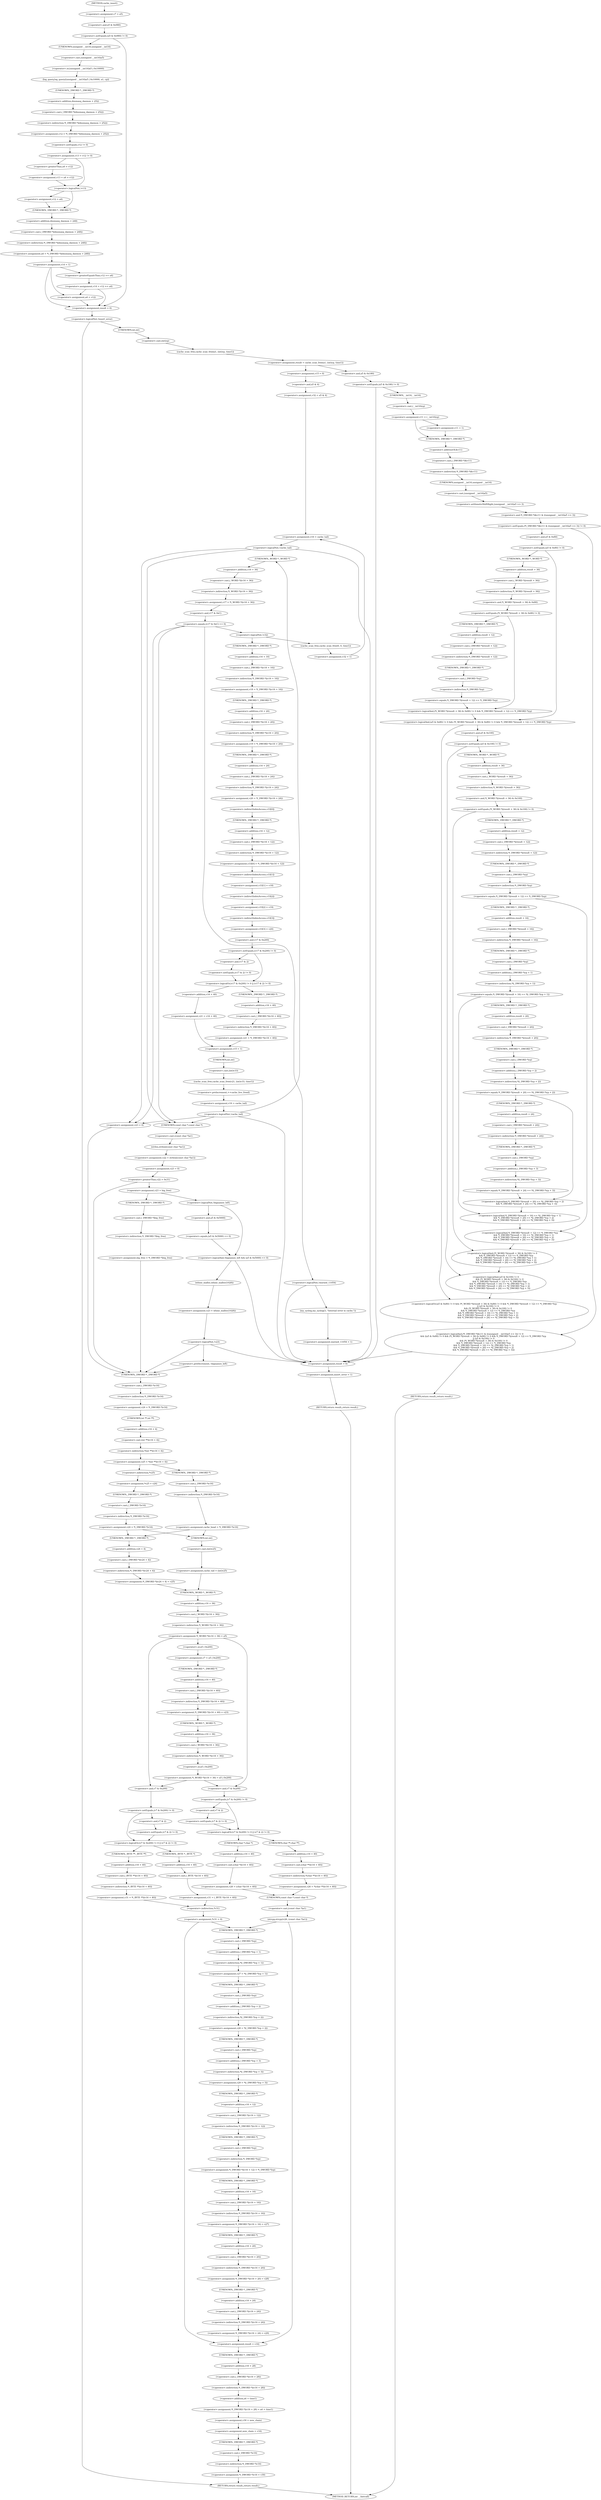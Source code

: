 digraph cache_insert {  
"1000158" [label = "(<operator>.assignment,v7 = a5)" ]
"1000162" [label = "(<operator>.notEquals,(a5 & 0x980) != 0)" ]
"1000163" [label = "(<operator>.and,a5 & 0x980)" ]
"1000168" [label = "(log_query,log_query((unsigned __int16)a5 | 0x10000, a1, cp))" ]
"1000169" [label = "(<operator>.or,(unsigned __int16)a5 | 0x10000)" ]
"1000170" [label = "(<operator>.cast,(unsigned __int16)a5)" ]
"1000171" [label = "(UNKNOWN,unsigned __int16,unsigned __int16)" ]
"1000176" [label = "(<operator>.assignment,v12 = *(_DWORD *)(dnsmasq_daemon + 252))" ]
"1000178" [label = "(<operator>.indirection,*(_DWORD *)(dnsmasq_daemon + 252))" ]
"1000179" [label = "(<operator>.cast,(_DWORD *)(dnsmasq_daemon + 252))" ]
"1000180" [label = "(UNKNOWN,_DWORD *,_DWORD *)" ]
"1000181" [label = "(<operator>.addition,dnsmasq_daemon + 252)" ]
"1000184" [label = "(<operator>.assignment,v13 = v12 != 0)" ]
"1000186" [label = "(<operator>.notEquals,v12 != 0)" ]
"1000191" [label = "(<operator>.assignment,v13 = a4 > v12)" ]
"1000193" [label = "(<operator>.greaterThan,a4 > v12)" ]
"1000197" [label = "(<operator>.logicalNot,!v13)" ]
"1000199" [label = "(<operator>.assignment,v12 = a4)" ]
"1000202" [label = "(<operator>.assignment,a4 = *(_DWORD *)(dnsmasq_daemon + 248))" ]
"1000204" [label = "(<operator>.indirection,*(_DWORD *)(dnsmasq_daemon + 248))" ]
"1000205" [label = "(<operator>.cast,(_DWORD *)(dnsmasq_daemon + 248))" ]
"1000206" [label = "(UNKNOWN,_DWORD *,_DWORD *)" ]
"1000207" [label = "(<operator>.addition,dnsmasq_daemon + 248)" ]
"1000210" [label = "(<operator>.assignment,v14 = 1)" ]
"1000215" [label = "(<operator>.assignment,v14 = v12 >= a4)" ]
"1000217" [label = "(<operator>.greaterEqualsThan,v12 >= a4)" ]
"1000222" [label = "(<operator>.assignment,a4 = v12)" ]
"1000225" [label = "(<operator>.assignment,result = 0)" ]
"1000229" [label = "(<operator>.logicalNot,!insert_error)" ]
"1000232" [label = "(<operator>.assignment,result = cache_scan_free(a1, (int)cp, time1))" ]
"1000234" [label = "(cache_scan_free,cache_scan_free(a1, (int)cp, time1))" ]
"1000236" [label = "(<operator>.cast,(int)cp)" ]
"1000237" [label = "(UNKNOWN,int,int)" ]
"1000244" [label = "(<operator>.notEquals,(a5 & 0x180) != 0)" ]
"1000245" [label = "(<operator>.and,a5 & 0x180)" ]
"1000250" [label = "(<operator>.assignment,v11 = (__int16)cp)" ]
"1000252" [label = "(<operator>.cast,(__int16)cp)" ]
"1000253" [label = "(UNKNOWN,__int16,__int16)" ]
"1000257" [label = "(<operator>.assignment,v11 = 1)" ]
"1000261" [label = "(<operator>.logicalAnd,(*(_DWORD *)&v11 & ((unsigned __int16)a5 >> 3)) != 0\n          && ((a5 & 0x80) != 0 && (*(_WORD *)(result + 36) & 0x80) != 0 && *(_DWORD *)(result + 12) == *(_DWORD *)cp\n           || (a5 & 0x100) != 0\n           && (*(_WORD *)(result + 36) & 0x100) != 0\n           && *(_DWORD *)(result + 12) == *(_DWORD *)cp\n           && *(_DWORD *)(result + 16) == *((_DWORD *)cp + 1)\n           && *(_DWORD *)(result + 20) == *((_DWORD *)cp + 2)\n           && *(_DWORD *)(result + 24) == *((_DWORD *)cp + 3)))" ]
"1000262" [label = "(<operator>.notEquals,(*(_DWORD *)&v11 & ((unsigned __int16)a5 >> 3)) != 0)" ]
"1000263" [label = "(<operator>.and,*(_DWORD *)&v11 & ((unsigned __int16)a5 >> 3))" ]
"1000264" [label = "(<operator>.indirection,*(_DWORD *)&v11)" ]
"1000265" [label = "(<operator>.cast,(_DWORD *)&v11)" ]
"1000266" [label = "(UNKNOWN,_DWORD *,_DWORD *)" ]
"1000267" [label = "(<operator>.addressOf,&v11)" ]
"1000269" [label = "(<operator>.arithmeticShiftRight,(unsigned __int16)a5 >> 3)" ]
"1000270" [label = "(<operator>.cast,(unsigned __int16)a5)" ]
"1000271" [label = "(UNKNOWN,unsigned __int16,unsigned __int16)" ]
"1000275" [label = "(<operator>.logicalOr,(a5 & 0x80) != 0 && (*(_WORD *)(result + 36) & 0x80) != 0 && *(_DWORD *)(result + 12) == *(_DWORD *)cp\n           || (a5 & 0x100) != 0\n           && (*(_WORD *)(result + 36) & 0x100) != 0\n           && *(_DWORD *)(result + 12) == *(_DWORD *)cp\n           && *(_DWORD *)(result + 16) == *((_DWORD *)cp + 1)\n           && *(_DWORD *)(result + 20) == *((_DWORD *)cp + 2)\n           && *(_DWORD *)(result + 24) == *((_DWORD *)cp + 3))" ]
"1000276" [label = "(<operator>.logicalAnd,(a5 & 0x80) != 0 && (*(_WORD *)(result + 36) & 0x80) != 0 && *(_DWORD *)(result + 12) == *(_DWORD *)cp)" ]
"1000277" [label = "(<operator>.notEquals,(a5 & 0x80) != 0)" ]
"1000278" [label = "(<operator>.and,a5 & 0x80)" ]
"1000282" [label = "(<operator>.logicalAnd,(*(_WORD *)(result + 36) & 0x80) != 0 && *(_DWORD *)(result + 12) == *(_DWORD *)cp)" ]
"1000283" [label = "(<operator>.notEquals,(*(_WORD *)(result + 36) & 0x80) != 0)" ]
"1000284" [label = "(<operator>.and,*(_WORD *)(result + 36) & 0x80)" ]
"1000285" [label = "(<operator>.indirection,*(_WORD *)(result + 36))" ]
"1000286" [label = "(<operator>.cast,(_WORD *)(result + 36))" ]
"1000287" [label = "(UNKNOWN,_WORD *,_WORD *)" ]
"1000288" [label = "(<operator>.addition,result + 36)" ]
"1000293" [label = "(<operator>.equals,*(_DWORD *)(result + 12) == *(_DWORD *)cp)" ]
"1000294" [label = "(<operator>.indirection,*(_DWORD *)(result + 12))" ]
"1000295" [label = "(<operator>.cast,(_DWORD *)(result + 12))" ]
"1000296" [label = "(UNKNOWN,_DWORD *,_DWORD *)" ]
"1000297" [label = "(<operator>.addition,result + 12)" ]
"1000300" [label = "(<operator>.indirection,*(_DWORD *)cp)" ]
"1000301" [label = "(<operator>.cast,(_DWORD *)cp)" ]
"1000302" [label = "(UNKNOWN,_DWORD *,_DWORD *)" ]
"1000304" [label = "(<operator>.logicalAnd,(a5 & 0x100) != 0\n           && (*(_WORD *)(result + 36) & 0x100) != 0\n           && *(_DWORD *)(result + 12) == *(_DWORD *)cp\n           && *(_DWORD *)(result + 16) == *((_DWORD *)cp + 1)\n           && *(_DWORD *)(result + 20) == *((_DWORD *)cp + 2)\n           && *(_DWORD *)(result + 24) == *((_DWORD *)cp + 3))" ]
"1000305" [label = "(<operator>.notEquals,(a5 & 0x100) != 0)" ]
"1000306" [label = "(<operator>.and,a5 & 0x100)" ]
"1000310" [label = "(<operator>.logicalAnd,(*(_WORD *)(result + 36) & 0x100) != 0\n           && *(_DWORD *)(result + 12) == *(_DWORD *)cp\n           && *(_DWORD *)(result + 16) == *((_DWORD *)cp + 1)\n           && *(_DWORD *)(result + 20) == *((_DWORD *)cp + 2)\n           && *(_DWORD *)(result + 24) == *((_DWORD *)cp + 3))" ]
"1000311" [label = "(<operator>.notEquals,(*(_WORD *)(result + 36) & 0x100) != 0)" ]
"1000312" [label = "(<operator>.and,*(_WORD *)(result + 36) & 0x100)" ]
"1000313" [label = "(<operator>.indirection,*(_WORD *)(result + 36))" ]
"1000314" [label = "(<operator>.cast,(_WORD *)(result + 36))" ]
"1000315" [label = "(UNKNOWN,_WORD *,_WORD *)" ]
"1000316" [label = "(<operator>.addition,result + 36)" ]
"1000321" [label = "(<operator>.logicalAnd,*(_DWORD *)(result + 12) == *(_DWORD *)cp\n           && *(_DWORD *)(result + 16) == *((_DWORD *)cp + 1)\n           && *(_DWORD *)(result + 20) == *((_DWORD *)cp + 2)\n           && *(_DWORD *)(result + 24) == *((_DWORD *)cp + 3))" ]
"1000322" [label = "(<operator>.equals,*(_DWORD *)(result + 12) == *(_DWORD *)cp)" ]
"1000323" [label = "(<operator>.indirection,*(_DWORD *)(result + 12))" ]
"1000324" [label = "(<operator>.cast,(_DWORD *)(result + 12))" ]
"1000325" [label = "(UNKNOWN,_DWORD *,_DWORD *)" ]
"1000326" [label = "(<operator>.addition,result + 12)" ]
"1000329" [label = "(<operator>.indirection,*(_DWORD *)cp)" ]
"1000330" [label = "(<operator>.cast,(_DWORD *)cp)" ]
"1000331" [label = "(UNKNOWN,_DWORD *,_DWORD *)" ]
"1000333" [label = "(<operator>.logicalAnd,*(_DWORD *)(result + 16) == *((_DWORD *)cp + 1)\n           && *(_DWORD *)(result + 20) == *((_DWORD *)cp + 2)\n           && *(_DWORD *)(result + 24) == *((_DWORD *)cp + 3))" ]
"1000334" [label = "(<operator>.equals,*(_DWORD *)(result + 16) == *((_DWORD *)cp + 1))" ]
"1000335" [label = "(<operator>.indirection,*(_DWORD *)(result + 16))" ]
"1000336" [label = "(<operator>.cast,(_DWORD *)(result + 16))" ]
"1000337" [label = "(UNKNOWN,_DWORD *,_DWORD *)" ]
"1000338" [label = "(<operator>.addition,result + 16)" ]
"1000341" [label = "(<operator>.indirection,*((_DWORD *)cp + 1))" ]
"1000342" [label = "(<operator>.addition,(_DWORD *)cp + 1)" ]
"1000343" [label = "(<operator>.cast,(_DWORD *)cp)" ]
"1000344" [label = "(UNKNOWN,_DWORD *,_DWORD *)" ]
"1000347" [label = "(<operator>.logicalAnd,*(_DWORD *)(result + 20) == *((_DWORD *)cp + 2)\n           && *(_DWORD *)(result + 24) == *((_DWORD *)cp + 3))" ]
"1000348" [label = "(<operator>.equals,*(_DWORD *)(result + 20) == *((_DWORD *)cp + 2))" ]
"1000349" [label = "(<operator>.indirection,*(_DWORD *)(result + 20))" ]
"1000350" [label = "(<operator>.cast,(_DWORD *)(result + 20))" ]
"1000351" [label = "(UNKNOWN,_DWORD *,_DWORD *)" ]
"1000352" [label = "(<operator>.addition,result + 20)" ]
"1000355" [label = "(<operator>.indirection,*((_DWORD *)cp + 2))" ]
"1000356" [label = "(<operator>.addition,(_DWORD *)cp + 2)" ]
"1000357" [label = "(<operator>.cast,(_DWORD *)cp)" ]
"1000358" [label = "(UNKNOWN,_DWORD *,_DWORD *)" ]
"1000361" [label = "(<operator>.equals,*(_DWORD *)(result + 24) == *((_DWORD *)cp + 3))" ]
"1000362" [label = "(<operator>.indirection,*(_DWORD *)(result + 24))" ]
"1000363" [label = "(<operator>.cast,(_DWORD *)(result + 24))" ]
"1000364" [label = "(UNKNOWN,_DWORD *,_DWORD *)" ]
"1000365" [label = "(<operator>.addition,result + 24)" ]
"1000368" [label = "(<operator>.indirection,*((_DWORD *)cp + 3))" ]
"1000369" [label = "(<operator>.addition,(_DWORD *)cp + 3)" ]
"1000370" [label = "(<operator>.cast,(_DWORD *)cp)" ]
"1000371" [label = "(UNKNOWN,_DWORD *,_DWORD *)" ]
"1000375" [label = "(RETURN,return result;,return result;)" ]
"1000378" [label = "(<operator>.assignment,result = 0)" ]
"1000381" [label = "(<operator>.assignment,insert_error = 1)" ]
"1000384" [label = "(RETURN,return result;,return result;)" ]
"1000386" [label = "(<operator>.assignment,v15 = 0)" ]
"1000389" [label = "(<operator>.assignment,v32 = a5 & 4)" ]
"1000391" [label = "(<operator>.and,a5 & 4)" ]
"1000395" [label = "(<operator>.assignment,v16 = cache_tail)" ]
"1000399" [label = "(<operator>.logicalNot,!cache_tail)" ]
"1000405" [label = "(<operator>.assignment,v17 = *(_WORD *)(v16 + 36))" ]
"1000407" [label = "(<operator>.indirection,*(_WORD *)(v16 + 36))" ]
"1000408" [label = "(<operator>.cast,(_WORD *)(v16 + 36))" ]
"1000409" [label = "(UNKNOWN,_WORD *,_WORD *)" ]
"1000410" [label = "(<operator>.addition,v16 + 36)" ]
"1000414" [label = "(<operator>.equals,(v17 & 0xC) == 0)" ]
"1000415" [label = "(<operator>.and,v17 & 0xC)" ]
"1000424" [label = "(<operator>.logicalNot,!warned_11054)" ]
"1000427" [label = "(my_syslog,my_syslog(3, \"Internal error in cache.\"))" ]
"1000430" [label = "(<operator>.assignment,warned_11054 = 1)" ]
"1000435" [label = "(<operator>.logicalNot,!v32)" ]
"1000438" [label = "(cache_scan_free,cache_scan_free(0, 0, time1))" ]
"1000442" [label = "(<operator>.assignment,v32 = 1)" ]
"1000446" [label = "(<operator>.assignment,v18 = *(_DWORD *)(v16 + 16))" ]
"1000448" [label = "(<operator>.indirection,*(_DWORD *)(v16 + 16))" ]
"1000449" [label = "(<operator>.cast,(_DWORD *)(v16 + 16))" ]
"1000450" [label = "(UNKNOWN,_DWORD *,_DWORD *)" ]
"1000451" [label = "(<operator>.addition,v16 + 16)" ]
"1000454" [label = "(<operator>.assignment,v19 = *(_DWORD *)(v16 + 20))" ]
"1000456" [label = "(<operator>.indirection,*(_DWORD *)(v16 + 20))" ]
"1000457" [label = "(<operator>.cast,(_DWORD *)(v16 + 20))" ]
"1000458" [label = "(UNKNOWN,_DWORD *,_DWORD *)" ]
"1000459" [label = "(<operator>.addition,v16 + 20)" ]
"1000462" [label = "(<operator>.assignment,v20 = *(_DWORD *)(v16 + 24))" ]
"1000464" [label = "(<operator>.indirection,*(_DWORD *)(v16 + 24))" ]
"1000465" [label = "(<operator>.cast,(_DWORD *)(v16 + 24))" ]
"1000466" [label = "(UNKNOWN,_DWORD *,_DWORD *)" ]
"1000467" [label = "(<operator>.addition,v16 + 24)" ]
"1000470" [label = "(<operator>.assignment,v33[0] = *(_DWORD *)(v16 + 12))" ]
"1000471" [label = "(<operator>.indirectIndexAccess,v33[0])" ]
"1000474" [label = "(<operator>.indirection,*(_DWORD *)(v16 + 12))" ]
"1000475" [label = "(<operator>.cast,(_DWORD *)(v16 + 12))" ]
"1000476" [label = "(UNKNOWN,_DWORD *,_DWORD *)" ]
"1000477" [label = "(<operator>.addition,v16 + 12)" ]
"1000480" [label = "(<operator>.assignment,v33[1] = v18)" ]
"1000481" [label = "(<operator>.indirectIndexAccess,v33[1])" ]
"1000485" [label = "(<operator>.assignment,v33[2] = v19)" ]
"1000486" [label = "(<operator>.indirectIndexAccess,v33[2])" ]
"1000490" [label = "(<operator>.assignment,v33[3] = v20)" ]
"1000491" [label = "(<operator>.indirectIndexAccess,v33[3])" ]
"1000496" [label = "(<operator>.logicalOr,(v17 & 0x200) != 0 || (v17 & 2) != 0)" ]
"1000497" [label = "(<operator>.notEquals,(v17 & 0x200) != 0)" ]
"1000498" [label = "(<operator>.and,v17 & 0x200)" ]
"1000502" [label = "(<operator>.notEquals,(v17 & 2) != 0)" ]
"1000503" [label = "(<operator>.and,v17 & 2)" ]
"1000507" [label = "(<operator>.assignment,v21 = *(_DWORD *)(v16 + 40))" ]
"1000509" [label = "(<operator>.indirection,*(_DWORD *)(v16 + 40))" ]
"1000510" [label = "(<operator>.cast,(_DWORD *)(v16 + 40))" ]
"1000511" [label = "(UNKNOWN,_DWORD *,_DWORD *)" ]
"1000512" [label = "(<operator>.addition,v16 + 40)" ]
"1000516" [label = "(<operator>.assignment,v21 = v16 + 40)" ]
"1000518" [label = "(<operator>.addition,v16 + 40)" ]
"1000521" [label = "(<operator>.assignment,v15 = 1)" ]
"1000524" [label = "(cache_scan_free,cache_scan_free(v21, (int)v33, time1))" ]
"1000526" [label = "(<operator>.cast,(int)v33)" ]
"1000527" [label = "(UNKNOWN,int,int)" ]
"1000530" [label = "(<operator>.preIncrement,++cache_live_freed)" ]
"1000532" [label = "(<operator>.assignment,v16 = cache_tail)" ]
"1000536" [label = "(<operator>.logicalNot,!cache_tail)" ]
"1000542" [label = "(<operator>.assignment,v22 = strlen((const char *)a1))" ]
"1000544" [label = "(strlen,strlen((const char *)a1))" ]
"1000545" [label = "(<operator>.cast,(const char *)a1)" ]
"1000546" [label = "(UNKNOWN,const char *,const char *)" ]
"1000548" [label = "(<operator>.assignment,v23 = 0)" ]
"1000552" [label = "(<operator>.greaterThan,v22 > 0x31)" ]
"1000556" [label = "(<operator>.assignment,v23 = big_free)" ]
"1000562" [label = "(<operator>.assignment,big_free = *(_DWORD *)big_free)" ]
"1000564" [label = "(<operator>.indirection,*(_DWORD *)big_free)" ]
"1000565" [label = "(<operator>.cast,(_DWORD *)big_free)" ]
"1000566" [label = "(UNKNOWN,_DWORD *,_DWORD *)" ]
"1000571" [label = "(<operator>.logicalAnd,!bignames_left && (a5 & 0x5000) == 0)" ]
"1000572" [label = "(<operator>.logicalNot,!bignames_left)" ]
"1000574" [label = "(<operator>.equals,(a5 & 0x5000) == 0)" ]
"1000575" [label = "(<operator>.and,a5 & 0x5000)" ]
"1000580" [label = "(<operator>.assignment,v23 = whine_malloc(1028))" ]
"1000582" [label = "(whine_malloc,whine_malloc(1028))" ]
"1000585" [label = "(<operator>.logicalNot,!v23)" ]
"1000590" [label = "(<operator>.preDecrement,--bignames_left)" ]
"1000594" [label = "(<operator>.assignment,v23 = 0)" ]
"1000597" [label = "(<operator>.assignment,v24 = *(_DWORD *)v16)" ]
"1000599" [label = "(<operator>.indirection,*(_DWORD *)v16)" ]
"1000600" [label = "(<operator>.cast,(_DWORD *)v16)" ]
"1000601" [label = "(UNKNOWN,_DWORD *,_DWORD *)" ]
"1000603" [label = "(<operator>.assignment,v25 = *(int **)(v16 + 4))" ]
"1000605" [label = "(<operator>.indirection,*(int **)(v16 + 4))" ]
"1000606" [label = "(<operator>.cast,(int **)(v16 + 4))" ]
"1000607" [label = "(UNKNOWN,int **,int **)" ]
"1000608" [label = "(<operator>.addition,v16 + 4)" ]
"1000614" [label = "(<operator>.assignment,*v25 = v24)" ]
"1000615" [label = "(<operator>.indirection,*v25)" ]
"1000618" [label = "(<operator>.assignment,v24 = *(_DWORD *)v16)" ]
"1000620" [label = "(<operator>.indirection,*(_DWORD *)v16)" ]
"1000621" [label = "(<operator>.cast,(_DWORD *)v16)" ]
"1000622" [label = "(UNKNOWN,_DWORD *,_DWORD *)" ]
"1000626" [label = "(<operator>.assignment,cache_head = *(_DWORD *)v16)" ]
"1000628" [label = "(<operator>.indirection,*(_DWORD *)v16)" ]
"1000629" [label = "(<operator>.cast,(_DWORD *)v16)" ]
"1000630" [label = "(UNKNOWN,_DWORD *,_DWORD *)" ]
"1000634" [label = "(<operator>.assignment,*(_DWORD *)(v24 + 4) = v25)" ]
"1000635" [label = "(<operator>.indirection,*(_DWORD *)(v24 + 4))" ]
"1000636" [label = "(<operator>.cast,(_DWORD *)(v24 + 4))" ]
"1000637" [label = "(UNKNOWN,_DWORD *,_DWORD *)" ]
"1000638" [label = "(<operator>.addition,v24 + 4)" ]
"1000643" [label = "(<operator>.assignment,cache_tail = (int)v25)" ]
"1000645" [label = "(<operator>.cast,(int)v25)" ]
"1000646" [label = "(UNKNOWN,int,int)" ]
"1000648" [label = "(<operator>.assignment,*(_WORD *)(v16 + 36) = a5)" ]
"1000649" [label = "(<operator>.indirection,*(_WORD *)(v16 + 36))" ]
"1000650" [label = "(<operator>.cast,(_WORD *)(v16 + 36))" ]
"1000651" [label = "(UNKNOWN,_WORD *,_WORD *)" ]
"1000652" [label = "(<operator>.addition,v16 + 36)" ]
"1000659" [label = "(<operator>.assignment,v7 = a5 | 0x200)" ]
"1000661" [label = "(<operator>.or,a5 | 0x200)" ]
"1000664" [label = "(<operator>.assignment,*(_DWORD *)(v16 + 40) = v23)" ]
"1000665" [label = "(<operator>.indirection,*(_DWORD *)(v16 + 40))" ]
"1000666" [label = "(<operator>.cast,(_DWORD *)(v16 + 40))" ]
"1000667" [label = "(UNKNOWN,_DWORD *,_DWORD *)" ]
"1000668" [label = "(<operator>.addition,v16 + 40)" ]
"1000672" [label = "(<operator>.assignment,*(_WORD *)(v16 + 36) = a5 | 0x200)" ]
"1000673" [label = "(<operator>.indirection,*(_WORD *)(v16 + 36))" ]
"1000674" [label = "(<operator>.cast,(_WORD *)(v16 + 36))" ]
"1000675" [label = "(UNKNOWN,_WORD *,_WORD *)" ]
"1000676" [label = "(<operator>.addition,v16 + 36)" ]
"1000679" [label = "(<operator>.or,a5 | 0x200)" ]
"1000686" [label = "(<operator>.logicalOr,(v7 & 0x200) != 0 || (v7 & 2) != 0)" ]
"1000687" [label = "(<operator>.notEquals,(v7 & 0x200) != 0)" ]
"1000688" [label = "(<operator>.and,v7 & 0x200)" ]
"1000692" [label = "(<operator>.notEquals,(v7 & 2) != 0)" ]
"1000693" [label = "(<operator>.and,v7 & 2)" ]
"1000697" [label = "(<operator>.assignment,v26 = *(char **)(v16 + 40))" ]
"1000699" [label = "(<operator>.indirection,*(char **)(v16 + 40))" ]
"1000700" [label = "(<operator>.cast,(char **)(v16 + 40))" ]
"1000701" [label = "(UNKNOWN,char **,char **)" ]
"1000702" [label = "(<operator>.addition,v16 + 40)" ]
"1000706" [label = "(<operator>.assignment,v26 = (char *)(v16 + 40))" ]
"1000708" [label = "(<operator>.cast,(char *)(v16 + 40))" ]
"1000709" [label = "(UNKNOWN,char *,char *)" ]
"1000710" [label = "(<operator>.addition,v16 + 40)" ]
"1000713" [label = "(strcpy,strcpy(v26, (const char *)a1))" ]
"1000715" [label = "(<operator>.cast,(const char *)a1)" ]
"1000716" [label = "(UNKNOWN,const char *,const char *)" ]
"1000721" [label = "(<operator>.logicalOr,(v7 & 0x200) != 0 || (v7 & 2) != 0)" ]
"1000722" [label = "(<operator>.notEquals,(v7 & 0x200) != 0)" ]
"1000723" [label = "(<operator>.and,v7 & 0x200)" ]
"1000727" [label = "(<operator>.notEquals,(v7 & 2) != 0)" ]
"1000728" [label = "(<operator>.and,v7 & 2)" ]
"1000732" [label = "(<operator>.assignment,v31 = *(_BYTE **)(v16 + 40))" ]
"1000734" [label = "(<operator>.indirection,*(_BYTE **)(v16 + 40))" ]
"1000735" [label = "(<operator>.cast,(_BYTE **)(v16 + 40))" ]
"1000736" [label = "(UNKNOWN,_BYTE **,_BYTE **)" ]
"1000737" [label = "(<operator>.addition,v16 + 40)" ]
"1000741" [label = "(<operator>.assignment,v31 = (_BYTE *)(v16 + 40))" ]
"1000743" [label = "(<operator>.cast,(_BYTE *)(v16 + 40))" ]
"1000744" [label = "(UNKNOWN,_BYTE *,_BYTE *)" ]
"1000745" [label = "(<operator>.addition,v16 + 40)" ]
"1000748" [label = "(<operator>.assignment,*v31 = 0)" ]
"1000749" [label = "(<operator>.indirection,*v31)" ]
"1000755" [label = "(<operator>.assignment,v27 = *((_DWORD *)cp + 1))" ]
"1000757" [label = "(<operator>.indirection,*((_DWORD *)cp + 1))" ]
"1000758" [label = "(<operator>.addition,(_DWORD *)cp + 1)" ]
"1000759" [label = "(<operator>.cast,(_DWORD *)cp)" ]
"1000760" [label = "(UNKNOWN,_DWORD *,_DWORD *)" ]
"1000763" [label = "(<operator>.assignment,v28 = *((_DWORD *)cp + 2))" ]
"1000765" [label = "(<operator>.indirection,*((_DWORD *)cp + 2))" ]
"1000766" [label = "(<operator>.addition,(_DWORD *)cp + 2)" ]
"1000767" [label = "(<operator>.cast,(_DWORD *)cp)" ]
"1000768" [label = "(UNKNOWN,_DWORD *,_DWORD *)" ]
"1000771" [label = "(<operator>.assignment,v29 = *((_DWORD *)cp + 3))" ]
"1000773" [label = "(<operator>.indirection,*((_DWORD *)cp + 3))" ]
"1000774" [label = "(<operator>.addition,(_DWORD *)cp + 3)" ]
"1000775" [label = "(<operator>.cast,(_DWORD *)cp)" ]
"1000776" [label = "(UNKNOWN,_DWORD *,_DWORD *)" ]
"1000779" [label = "(<operator>.assignment,*(_DWORD *)(v16 + 12) = *(_DWORD *)cp)" ]
"1000780" [label = "(<operator>.indirection,*(_DWORD *)(v16 + 12))" ]
"1000781" [label = "(<operator>.cast,(_DWORD *)(v16 + 12))" ]
"1000782" [label = "(UNKNOWN,_DWORD *,_DWORD *)" ]
"1000783" [label = "(<operator>.addition,v16 + 12)" ]
"1000786" [label = "(<operator>.indirection,*(_DWORD *)cp)" ]
"1000787" [label = "(<operator>.cast,(_DWORD *)cp)" ]
"1000788" [label = "(UNKNOWN,_DWORD *,_DWORD *)" ]
"1000790" [label = "(<operator>.assignment,*(_DWORD *)(v16 + 16) = v27)" ]
"1000791" [label = "(<operator>.indirection,*(_DWORD *)(v16 + 16))" ]
"1000792" [label = "(<operator>.cast,(_DWORD *)(v16 + 16))" ]
"1000793" [label = "(UNKNOWN,_DWORD *,_DWORD *)" ]
"1000794" [label = "(<operator>.addition,v16 + 16)" ]
"1000798" [label = "(<operator>.assignment,*(_DWORD *)(v16 + 20) = v28)" ]
"1000799" [label = "(<operator>.indirection,*(_DWORD *)(v16 + 20))" ]
"1000800" [label = "(<operator>.cast,(_DWORD *)(v16 + 20))" ]
"1000801" [label = "(UNKNOWN,_DWORD *,_DWORD *)" ]
"1000802" [label = "(<operator>.addition,v16 + 20)" ]
"1000806" [label = "(<operator>.assignment,*(_DWORD *)(v16 + 24) = v29)" ]
"1000807" [label = "(<operator>.indirection,*(_DWORD *)(v16 + 24))" ]
"1000808" [label = "(<operator>.cast,(_DWORD *)(v16 + 24))" ]
"1000809" [label = "(UNKNOWN,_DWORD *,_DWORD *)" ]
"1000810" [label = "(<operator>.addition,v16 + 24)" ]
"1000814" [label = "(<operator>.assignment,result = v16)" ]
"1000817" [label = "(<operator>.assignment,*(_DWORD *)(v16 + 28) = a4 + time1)" ]
"1000818" [label = "(<operator>.indirection,*(_DWORD *)(v16 + 28))" ]
"1000819" [label = "(<operator>.cast,(_DWORD *)(v16 + 28))" ]
"1000820" [label = "(UNKNOWN,_DWORD *,_DWORD *)" ]
"1000821" [label = "(<operator>.addition,v16 + 28)" ]
"1000824" [label = "(<operator>.addition,a4 + time1)" ]
"1000827" [label = "(<operator>.assignment,v30 = new_chain)" ]
"1000830" [label = "(<operator>.assignment,new_chain = v16)" ]
"1000833" [label = "(<operator>.assignment,*(_DWORD *)v16 = v30)" ]
"1000834" [label = "(<operator>.indirection,*(_DWORD *)v16)" ]
"1000835" [label = "(<operator>.cast,(_DWORD *)v16)" ]
"1000836" [label = "(UNKNOWN,_DWORD *,_DWORD *)" ]
"1000839" [label = "(RETURN,return result;,return result;)" ]
"1000126" [label = "(METHOD,cache_insert)" ]
"1000841" [label = "(METHOD_RETURN,int __fastcall)" ]
  "1000158" -> "1000163" 
  "1000162" -> "1000171" 
  "1000162" -> "1000225" 
  "1000163" -> "1000162" 
  "1000168" -> "1000180" 
  "1000169" -> "1000168" 
  "1000170" -> "1000169" 
  "1000171" -> "1000170" 
  "1000176" -> "1000186" 
  "1000178" -> "1000176" 
  "1000179" -> "1000178" 
  "1000180" -> "1000181" 
  "1000181" -> "1000179" 
  "1000184" -> "1000193" 
  "1000184" -> "1000197" 
  "1000186" -> "1000184" 
  "1000191" -> "1000197" 
  "1000193" -> "1000191" 
  "1000197" -> "1000199" 
  "1000197" -> "1000206" 
  "1000199" -> "1000206" 
  "1000202" -> "1000210" 
  "1000204" -> "1000202" 
  "1000205" -> "1000204" 
  "1000206" -> "1000207" 
  "1000207" -> "1000205" 
  "1000210" -> "1000217" 
  "1000210" -> "1000222" 
  "1000210" -> "1000225" 
  "1000215" -> "1000222" 
  "1000215" -> "1000225" 
  "1000217" -> "1000215" 
  "1000222" -> "1000225" 
  "1000225" -> "1000229" 
  "1000229" -> "1000237" 
  "1000229" -> "1000839" 
  "1000232" -> "1000245" 
  "1000232" -> "1000386" 
  "1000234" -> "1000232" 
  "1000236" -> "1000234" 
  "1000237" -> "1000236" 
  "1000244" -> "1000253" 
  "1000244" -> "1000378" 
  "1000245" -> "1000244" 
  "1000250" -> "1000266" 
  "1000250" -> "1000257" 
  "1000252" -> "1000250" 
  "1000253" -> "1000252" 
  "1000257" -> "1000266" 
  "1000261" -> "1000375" 
  "1000261" -> "1000378" 
  "1000262" -> "1000261" 
  "1000262" -> "1000278" 
  "1000263" -> "1000262" 
  "1000264" -> "1000271" 
  "1000265" -> "1000264" 
  "1000266" -> "1000267" 
  "1000267" -> "1000265" 
  "1000269" -> "1000263" 
  "1000270" -> "1000269" 
  "1000271" -> "1000270" 
  "1000275" -> "1000261" 
  "1000276" -> "1000275" 
  "1000276" -> "1000306" 
  "1000277" -> "1000287" 
  "1000277" -> "1000276" 
  "1000278" -> "1000277" 
  "1000282" -> "1000276" 
  "1000283" -> "1000296" 
  "1000283" -> "1000282" 
  "1000284" -> "1000283" 
  "1000285" -> "1000284" 
  "1000286" -> "1000285" 
  "1000287" -> "1000288" 
  "1000288" -> "1000286" 
  "1000293" -> "1000282" 
  "1000294" -> "1000302" 
  "1000295" -> "1000294" 
  "1000296" -> "1000297" 
  "1000297" -> "1000295" 
  "1000300" -> "1000293" 
  "1000301" -> "1000300" 
  "1000302" -> "1000301" 
  "1000304" -> "1000275" 
  "1000305" -> "1000315" 
  "1000305" -> "1000304" 
  "1000306" -> "1000305" 
  "1000310" -> "1000304" 
  "1000311" -> "1000325" 
  "1000311" -> "1000310" 
  "1000312" -> "1000311" 
  "1000313" -> "1000312" 
  "1000314" -> "1000313" 
  "1000315" -> "1000316" 
  "1000316" -> "1000314" 
  "1000321" -> "1000310" 
  "1000322" -> "1000337" 
  "1000322" -> "1000321" 
  "1000323" -> "1000331" 
  "1000324" -> "1000323" 
  "1000325" -> "1000326" 
  "1000326" -> "1000324" 
  "1000329" -> "1000322" 
  "1000330" -> "1000329" 
  "1000331" -> "1000330" 
  "1000333" -> "1000321" 
  "1000334" -> "1000351" 
  "1000334" -> "1000333" 
  "1000335" -> "1000344" 
  "1000336" -> "1000335" 
  "1000337" -> "1000338" 
  "1000338" -> "1000336" 
  "1000341" -> "1000334" 
  "1000342" -> "1000341" 
  "1000343" -> "1000342" 
  "1000344" -> "1000343" 
  "1000347" -> "1000333" 
  "1000348" -> "1000364" 
  "1000348" -> "1000347" 
  "1000349" -> "1000358" 
  "1000350" -> "1000349" 
  "1000351" -> "1000352" 
  "1000352" -> "1000350" 
  "1000355" -> "1000348" 
  "1000356" -> "1000355" 
  "1000357" -> "1000356" 
  "1000358" -> "1000357" 
  "1000361" -> "1000347" 
  "1000362" -> "1000371" 
  "1000363" -> "1000362" 
  "1000364" -> "1000365" 
  "1000365" -> "1000363" 
  "1000368" -> "1000361" 
  "1000369" -> "1000368" 
  "1000370" -> "1000369" 
  "1000371" -> "1000370" 
  "1000375" -> "1000841" 
  "1000378" -> "1000381" 
  "1000381" -> "1000384" 
  "1000384" -> "1000841" 
  "1000386" -> "1000391" 
  "1000389" -> "1000395" 
  "1000391" -> "1000389" 
  "1000395" -> "1000399" 
  "1000399" -> "1000378" 
  "1000399" -> "1000409" 
  "1000399" -> "1000546" 
  "1000399" -> "1000594" 
  "1000405" -> "1000415" 
  "1000407" -> "1000405" 
  "1000408" -> "1000407" 
  "1000409" -> "1000410" 
  "1000410" -> "1000408" 
  "1000414" -> "1000546" 
  "1000414" -> "1000594" 
  "1000414" -> "1000424" 
  "1000414" -> "1000435" 
  "1000415" -> "1000414" 
  "1000424" -> "1000427" 
  "1000424" -> "1000378" 
  "1000427" -> "1000430" 
  "1000430" -> "1000378" 
  "1000435" -> "1000438" 
  "1000435" -> "1000450" 
  "1000438" -> "1000442" 
  "1000442" -> "1000395" 
  "1000446" -> "1000458" 
  "1000448" -> "1000446" 
  "1000449" -> "1000448" 
  "1000450" -> "1000451" 
  "1000451" -> "1000449" 
  "1000454" -> "1000466" 
  "1000456" -> "1000454" 
  "1000457" -> "1000456" 
  "1000458" -> "1000459" 
  "1000459" -> "1000457" 
  "1000462" -> "1000471" 
  "1000464" -> "1000462" 
  "1000465" -> "1000464" 
  "1000466" -> "1000467" 
  "1000467" -> "1000465" 
  "1000470" -> "1000481" 
  "1000471" -> "1000476" 
  "1000474" -> "1000470" 
  "1000475" -> "1000474" 
  "1000476" -> "1000477" 
  "1000477" -> "1000475" 
  "1000480" -> "1000486" 
  "1000481" -> "1000480" 
  "1000485" -> "1000491" 
  "1000486" -> "1000485" 
  "1000490" -> "1000498" 
  "1000491" -> "1000490" 
  "1000496" -> "1000511" 
  "1000496" -> "1000518" 
  "1000497" -> "1000496" 
  "1000497" -> "1000503" 
  "1000498" -> "1000497" 
  "1000502" -> "1000496" 
  "1000503" -> "1000502" 
  "1000507" -> "1000521" 
  "1000509" -> "1000507" 
  "1000510" -> "1000509" 
  "1000511" -> "1000512" 
  "1000512" -> "1000510" 
  "1000516" -> "1000521" 
  "1000518" -> "1000516" 
  "1000521" -> "1000527" 
  "1000524" -> "1000530" 
  "1000526" -> "1000524" 
  "1000527" -> "1000526" 
  "1000530" -> "1000532" 
  "1000532" -> "1000536" 
  "1000536" -> "1000409" 
  "1000536" -> "1000546" 
  "1000536" -> "1000594" 
  "1000536" -> "1000378" 
  "1000542" -> "1000548" 
  "1000544" -> "1000542" 
  "1000545" -> "1000544" 
  "1000546" -> "1000545" 
  "1000548" -> "1000552" 
  "1000552" -> "1000556" 
  "1000552" -> "1000601" 
  "1000556" -> "1000566" 
  "1000556" -> "1000572" 
  "1000562" -> "1000601" 
  "1000564" -> "1000562" 
  "1000565" -> "1000564" 
  "1000566" -> "1000565" 
  "1000571" -> "1000378" 
  "1000571" -> "1000582" 
  "1000572" -> "1000571" 
  "1000572" -> "1000575" 
  "1000574" -> "1000571" 
  "1000575" -> "1000574" 
  "1000580" -> "1000585" 
  "1000582" -> "1000580" 
  "1000585" -> "1000378" 
  "1000585" -> "1000590" 
  "1000585" -> "1000601" 
  "1000590" -> "1000601" 
  "1000594" -> "1000601" 
  "1000597" -> "1000607" 
  "1000599" -> "1000597" 
  "1000600" -> "1000599" 
  "1000601" -> "1000600" 
  "1000603" -> "1000615" 
  "1000603" -> "1000630" 
  "1000605" -> "1000603" 
  "1000606" -> "1000605" 
  "1000607" -> "1000608" 
  "1000608" -> "1000606" 
  "1000614" -> "1000622" 
  "1000615" -> "1000614" 
  "1000618" -> "1000637" 
  "1000618" -> "1000646" 
  "1000620" -> "1000618" 
  "1000621" -> "1000620" 
  "1000622" -> "1000621" 
  "1000626" -> "1000637" 
  "1000626" -> "1000646" 
  "1000628" -> "1000626" 
  "1000629" -> "1000628" 
  "1000630" -> "1000629" 
  "1000634" -> "1000651" 
  "1000635" -> "1000634" 
  "1000636" -> "1000635" 
  "1000637" -> "1000638" 
  "1000638" -> "1000636" 
  "1000643" -> "1000651" 
  "1000645" -> "1000643" 
  "1000646" -> "1000645" 
  "1000648" -> "1000661" 
  "1000648" -> "1000688" 
  "1000648" -> "1000723" 
  "1000649" -> "1000648" 
  "1000650" -> "1000649" 
  "1000651" -> "1000652" 
  "1000652" -> "1000650" 
  "1000659" -> "1000667" 
  "1000661" -> "1000659" 
  "1000664" -> "1000675" 
  "1000665" -> "1000664" 
  "1000666" -> "1000665" 
  "1000667" -> "1000668" 
  "1000668" -> "1000666" 
  "1000672" -> "1000688" 
  "1000672" -> "1000723" 
  "1000673" -> "1000679" 
  "1000674" -> "1000673" 
  "1000675" -> "1000676" 
  "1000676" -> "1000674" 
  "1000679" -> "1000672" 
  "1000686" -> "1000701" 
  "1000686" -> "1000709" 
  "1000687" -> "1000686" 
  "1000687" -> "1000693" 
  "1000688" -> "1000687" 
  "1000692" -> "1000686" 
  "1000693" -> "1000692" 
  "1000697" -> "1000716" 
  "1000699" -> "1000697" 
  "1000700" -> "1000699" 
  "1000701" -> "1000702" 
  "1000702" -> "1000700" 
  "1000706" -> "1000716" 
  "1000708" -> "1000706" 
  "1000709" -> "1000710" 
  "1000710" -> "1000708" 
  "1000713" -> "1000760" 
  "1000713" -> "1000814" 
  "1000715" -> "1000713" 
  "1000716" -> "1000715" 
  "1000721" -> "1000736" 
  "1000721" -> "1000744" 
  "1000722" -> "1000721" 
  "1000722" -> "1000728" 
  "1000723" -> "1000722" 
  "1000727" -> "1000721" 
  "1000728" -> "1000727" 
  "1000732" -> "1000749" 
  "1000734" -> "1000732" 
  "1000735" -> "1000734" 
  "1000736" -> "1000737" 
  "1000737" -> "1000735" 
  "1000741" -> "1000749" 
  "1000743" -> "1000741" 
  "1000744" -> "1000745" 
  "1000745" -> "1000743" 
  "1000748" -> "1000760" 
  "1000748" -> "1000814" 
  "1000749" -> "1000748" 
  "1000755" -> "1000768" 
  "1000757" -> "1000755" 
  "1000758" -> "1000757" 
  "1000759" -> "1000758" 
  "1000760" -> "1000759" 
  "1000763" -> "1000776" 
  "1000765" -> "1000763" 
  "1000766" -> "1000765" 
  "1000767" -> "1000766" 
  "1000768" -> "1000767" 
  "1000771" -> "1000782" 
  "1000773" -> "1000771" 
  "1000774" -> "1000773" 
  "1000775" -> "1000774" 
  "1000776" -> "1000775" 
  "1000779" -> "1000793" 
  "1000780" -> "1000788" 
  "1000781" -> "1000780" 
  "1000782" -> "1000783" 
  "1000783" -> "1000781" 
  "1000786" -> "1000779" 
  "1000787" -> "1000786" 
  "1000788" -> "1000787" 
  "1000790" -> "1000801" 
  "1000791" -> "1000790" 
  "1000792" -> "1000791" 
  "1000793" -> "1000794" 
  "1000794" -> "1000792" 
  "1000798" -> "1000809" 
  "1000799" -> "1000798" 
  "1000800" -> "1000799" 
  "1000801" -> "1000802" 
  "1000802" -> "1000800" 
  "1000806" -> "1000814" 
  "1000807" -> "1000806" 
  "1000808" -> "1000807" 
  "1000809" -> "1000810" 
  "1000810" -> "1000808" 
  "1000814" -> "1000820" 
  "1000817" -> "1000827" 
  "1000818" -> "1000824" 
  "1000819" -> "1000818" 
  "1000820" -> "1000821" 
  "1000821" -> "1000819" 
  "1000824" -> "1000817" 
  "1000827" -> "1000830" 
  "1000830" -> "1000836" 
  "1000833" -> "1000839" 
  "1000834" -> "1000833" 
  "1000835" -> "1000834" 
  "1000836" -> "1000835" 
  "1000839" -> "1000841" 
  "1000126" -> "1000158" 
}
